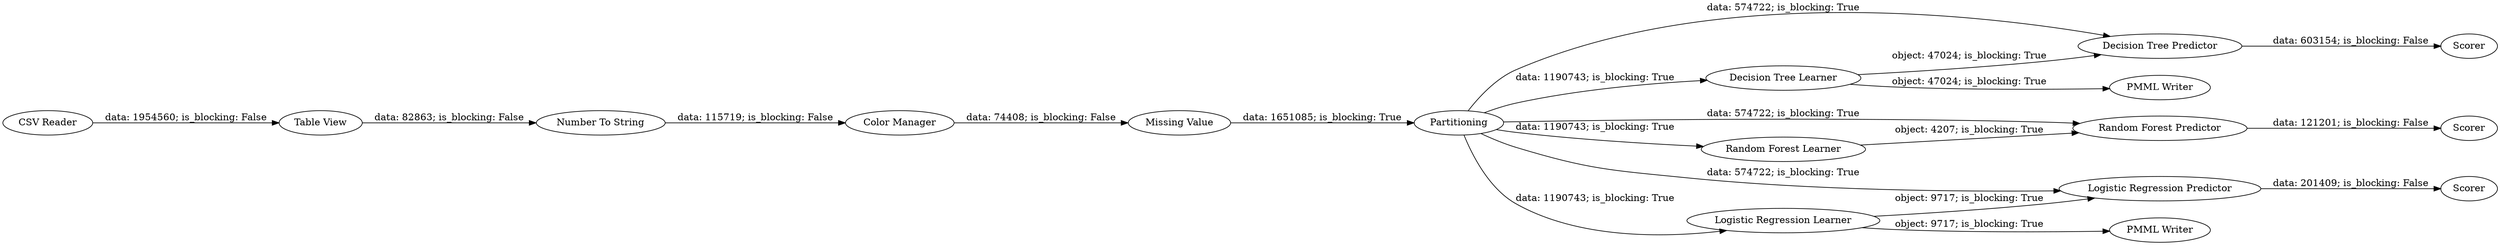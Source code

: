 digraph {
	"287014484675714439_5" [label="Color Manager"]
	"287014484675714439_11" [label="PMML Writer"]
	"287014484675714439_3" [label="Table View"]
	"287014484675714439_14" [label=Scorer]
	"287014484675714439_9" [label="Decision Tree Predictor"]
	"287014484675714439_4" [label="Number To String"]
	"287014484675714439_16" [label="Random Forest Predictor"]
	"287014484675714439_17" [label=Scorer]
	"287014484675714439_6" [label="Missing Value"]
	"287014484675714439_7" [label=Partitioning]
	"287014484675714439_8" [label="Decision Tree Learner"]
	"287014484675714439_10" [label=Scorer]
	"287014484675714439_13" [label="Logistic Regression Predictor"]
	"287014484675714439_15" [label="Random Forest Learner"]
	"287014484675714439_12" [label="Logistic Regression Learner"]
	"287014484675714439_18" [label="PMML Writer"]
	"287014484675714439_2" [label="CSV Reader"]
	"287014484675714439_9" -> "287014484675714439_10" [label="data: 603154; is_blocking: False"]
	"287014484675714439_7" -> "287014484675714439_9" [label="data: 574722; is_blocking: True"]
	"287014484675714439_3" -> "287014484675714439_4" [label="data: 82863; is_blocking: False"]
	"287014484675714439_7" -> "287014484675714439_15" [label="data: 1190743; is_blocking: True"]
	"287014484675714439_4" -> "287014484675714439_5" [label="data: 115719; is_blocking: False"]
	"287014484675714439_2" -> "287014484675714439_3" [label="data: 1954560; is_blocking: False"]
	"287014484675714439_7" -> "287014484675714439_8" [label="data: 1190743; is_blocking: True"]
	"287014484675714439_13" -> "287014484675714439_14" [label="data: 201409; is_blocking: False"]
	"287014484675714439_15" -> "287014484675714439_16" [label="object: 4207; is_blocking: True"]
	"287014484675714439_7" -> "287014484675714439_16" [label="data: 574722; is_blocking: True"]
	"287014484675714439_12" -> "287014484675714439_18" [label="object: 9717; is_blocking: True"]
	"287014484675714439_5" -> "287014484675714439_6" [label="data: 74408; is_blocking: False"]
	"287014484675714439_8" -> "287014484675714439_11" [label="object: 47024; is_blocking: True"]
	"287014484675714439_16" -> "287014484675714439_17" [label="data: 121201; is_blocking: False"]
	"287014484675714439_7" -> "287014484675714439_13" [label="data: 574722; is_blocking: True"]
	"287014484675714439_7" -> "287014484675714439_12" [label="data: 1190743; is_blocking: True"]
	"287014484675714439_6" -> "287014484675714439_7" [label="data: 1651085; is_blocking: True"]
	"287014484675714439_12" -> "287014484675714439_13" [label="object: 9717; is_blocking: True"]
	"287014484675714439_8" -> "287014484675714439_9" [label="object: 47024; is_blocking: True"]
	rankdir=LR
}
